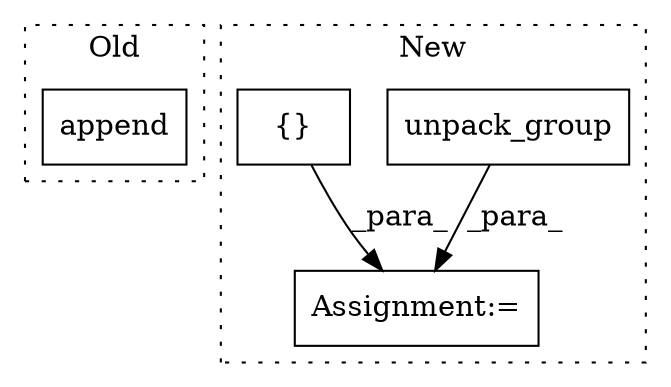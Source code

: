 digraph G {
subgraph cluster0 {
1 [label="append" a="32" s="4485,4518" l="7,1" shape="box"];
label = "Old";
style="dotted";
}
subgraph cluster1 {
2 [label="unpack_group" a="32" s="3484" l="14" shape="box"];
3 [label="Assignment:=" a="7" s="3696" l="2" shape="box"];
4 [label="{}" a="4" s="3527,3562" l="1,1" shape="box"];
label = "New";
style="dotted";
}
2 -> 3 [label="_para_"];
4 -> 3 [label="_para_"];
}